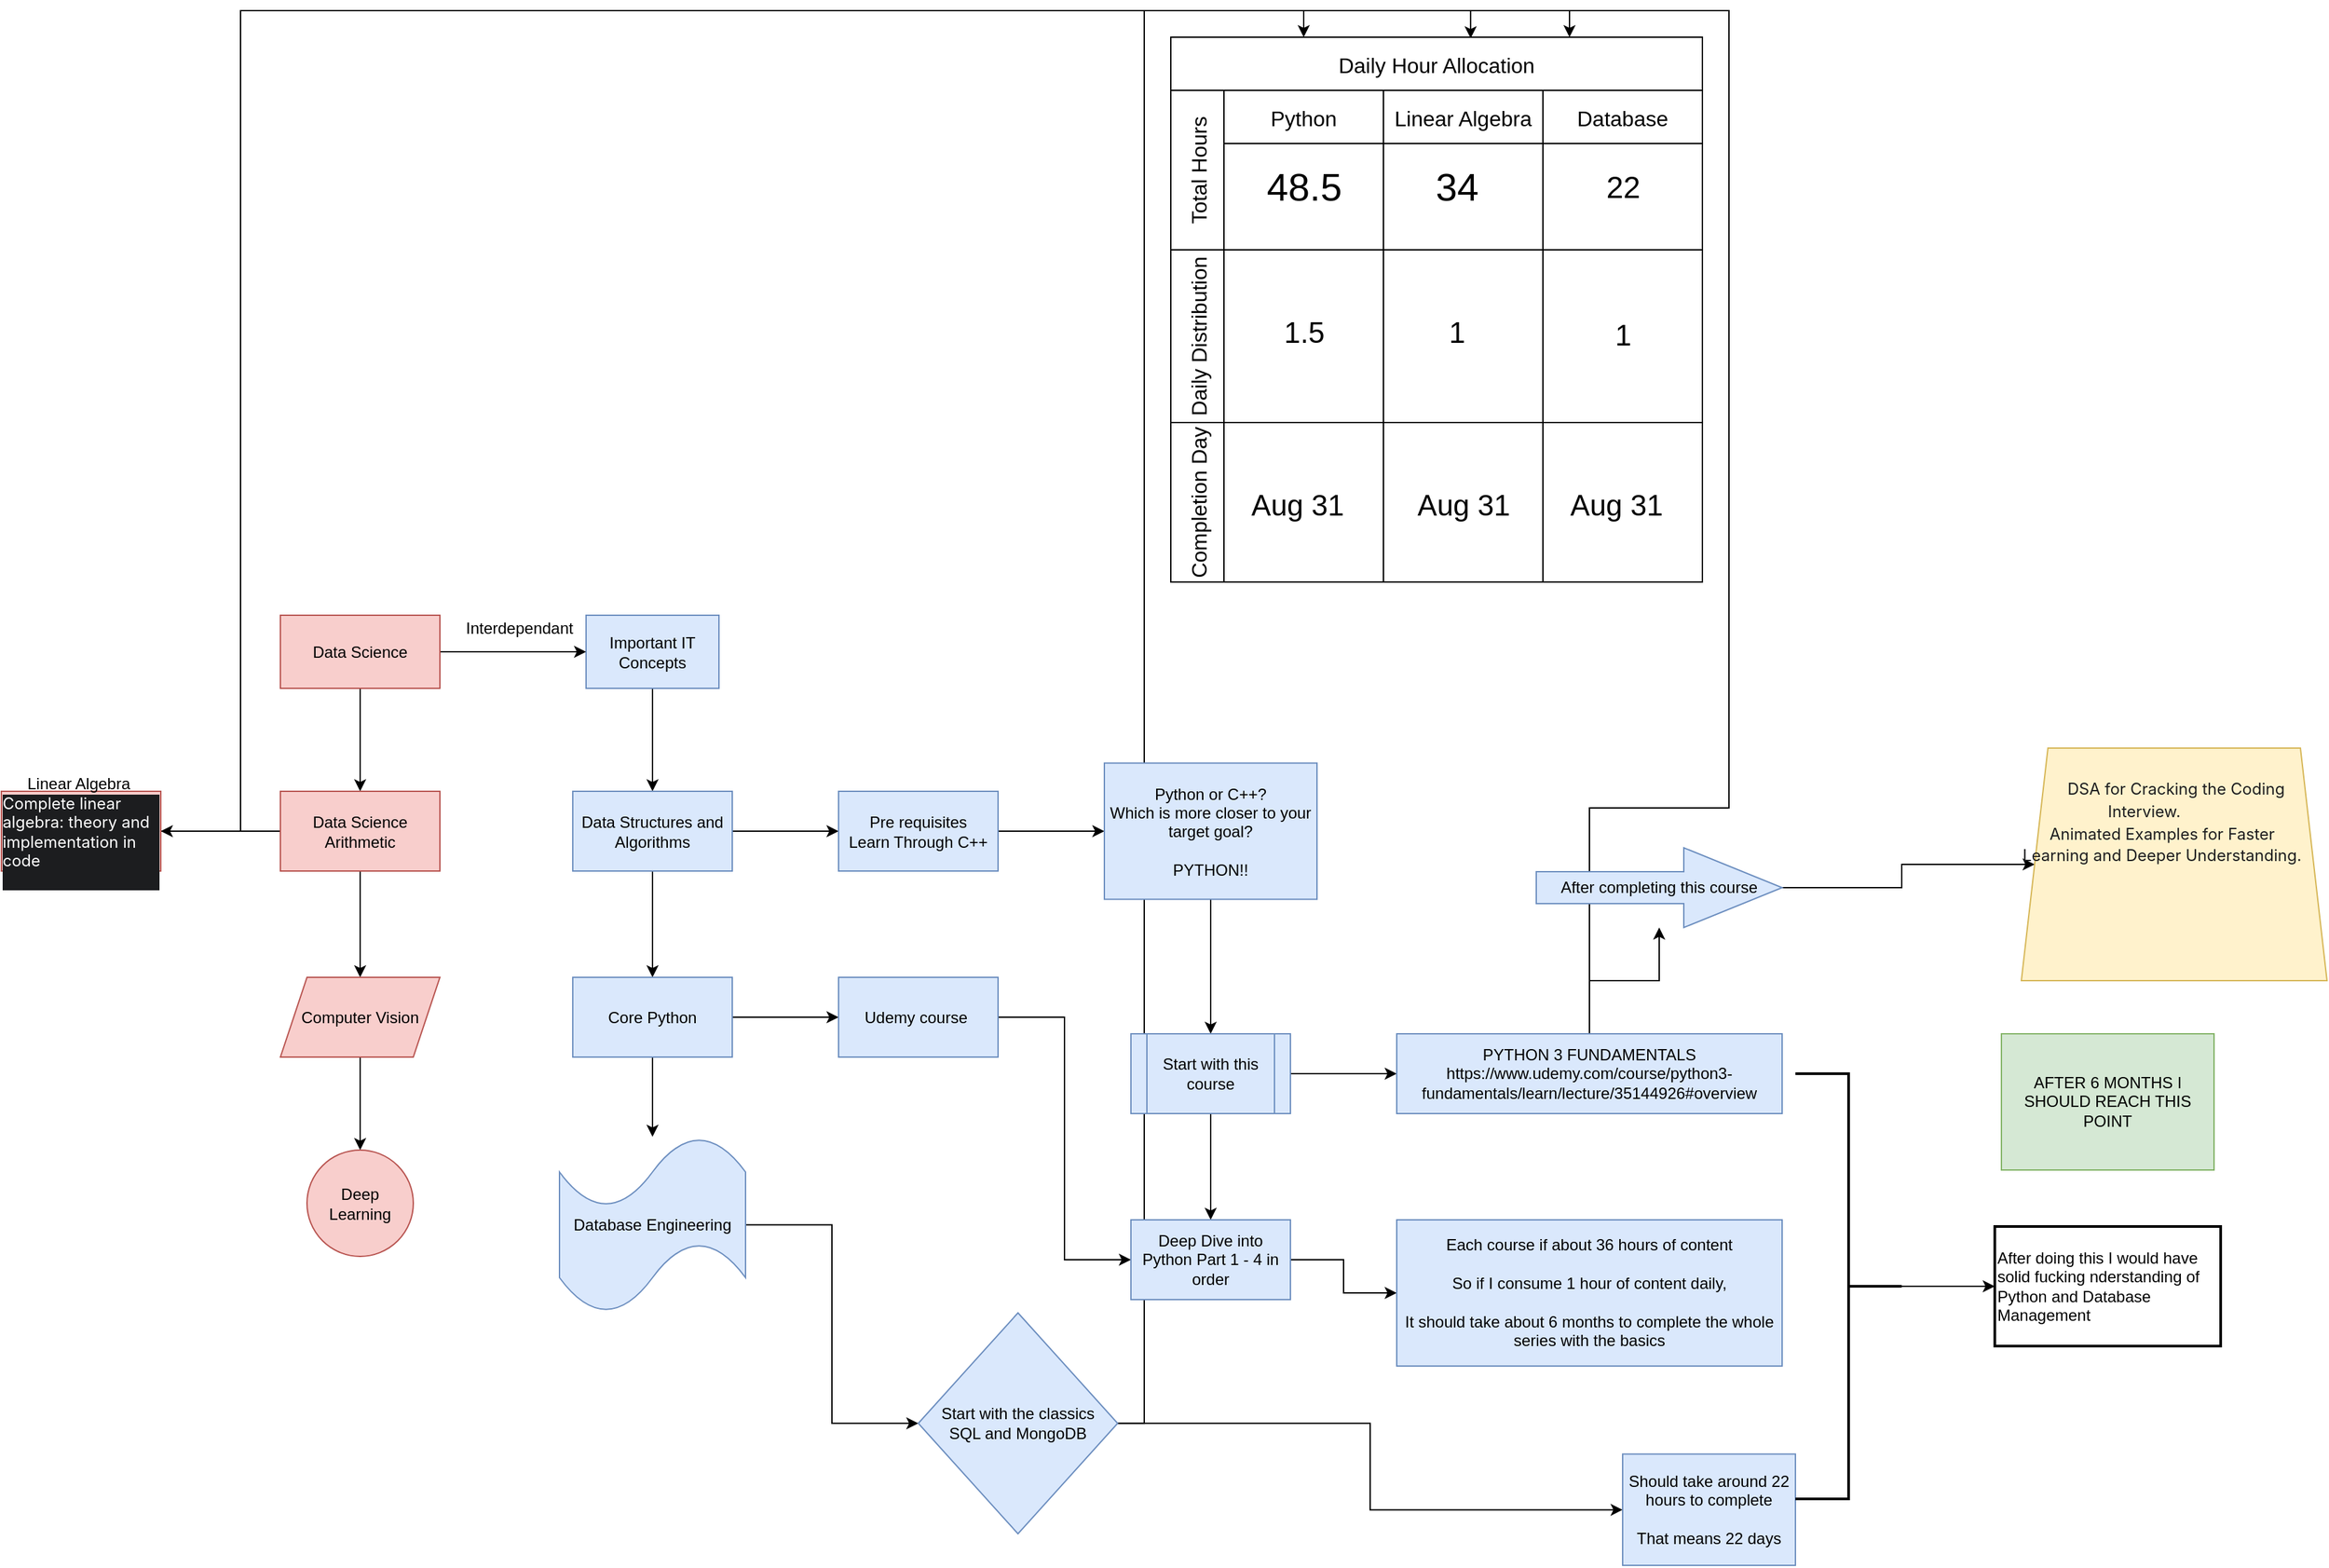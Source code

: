 <mxfile version="21.6.5" type="github">
  <diagram name="Page-1" id="EQsBDep9IQR6B5dFmuFQ">
    <mxGraphModel dx="1909" dy="2233" grid="1" gridSize="10" guides="1" tooltips="1" connect="1" arrows="1" fold="1" page="1" pageScale="1" pageWidth="850" pageHeight="1100" math="0" shadow="0">
      <root>
        <mxCell id="0" />
        <mxCell id="1" parent="0" />
        <mxCell id="0RDKALw-rvi0lFaXy5is-5" value="" style="edgeStyle=orthogonalEdgeStyle;rounded=0;orthogonalLoop=1;jettySize=auto;html=1;" parent="1" source="0RDKALw-rvi0lFaXy5is-1" target="0RDKALw-rvi0lFaXy5is-4" edge="1">
          <mxGeometry relative="1" as="geometry" />
        </mxCell>
        <mxCell id="0RDKALw-rvi0lFaXy5is-1" value="Important IT Concepts" style="text;html=1;strokeColor=#6c8ebf;fillColor=#dae8fc;align=center;verticalAlign=middle;whiteSpace=wrap;rounded=0;" parent="1" vertex="1">
          <mxGeometry x="470" y="75" width="100" height="55" as="geometry" />
        </mxCell>
        <mxCell id="0RDKALw-rvi0lFaXy5is-13" value="" style="edgeStyle=orthogonalEdgeStyle;rounded=0;orthogonalLoop=1;jettySize=auto;html=1;" parent="1" source="0RDKALw-rvi0lFaXy5is-2" target="0RDKALw-rvi0lFaXy5is-12" edge="1">
          <mxGeometry relative="1" as="geometry" />
        </mxCell>
        <mxCell id="0RDKALw-rvi0lFaXy5is-18" value="" style="edgeStyle=orthogonalEdgeStyle;rounded=0;orthogonalLoop=1;jettySize=auto;html=1;" parent="1" source="0RDKALw-rvi0lFaXy5is-2" target="0RDKALw-rvi0lFaXy5is-1" edge="1">
          <mxGeometry relative="1" as="geometry" />
        </mxCell>
        <mxCell id="0RDKALw-rvi0lFaXy5is-2" value="Data Science" style="text;html=1;strokeColor=#b85450;fillColor=#f8cecc;align=center;verticalAlign=middle;whiteSpace=wrap;rounded=0;" parent="1" vertex="1">
          <mxGeometry x="240" y="75" width="120" height="55" as="geometry" />
        </mxCell>
        <mxCell id="0RDKALw-rvi0lFaXy5is-7" value="" style="edgeStyle=orthogonalEdgeStyle;rounded=0;orthogonalLoop=1;jettySize=auto;html=1;" parent="1" source="0RDKALw-rvi0lFaXy5is-4" target="0RDKALw-rvi0lFaXy5is-6" edge="1">
          <mxGeometry relative="1" as="geometry" />
        </mxCell>
        <mxCell id="0RDKALw-rvi0lFaXy5is-9" value="" style="edgeStyle=orthogonalEdgeStyle;rounded=0;orthogonalLoop=1;jettySize=auto;html=1;" parent="1" source="0RDKALw-rvi0lFaXy5is-4" target="0RDKALw-rvi0lFaXy5is-8" edge="1">
          <mxGeometry relative="1" as="geometry" />
        </mxCell>
        <mxCell id="0RDKALw-rvi0lFaXy5is-4" value="Data Structures and Algorithms" style="rounded=0;whiteSpace=wrap;html=1;fillColor=#dae8fc;strokeColor=#6c8ebf;gradientColor=none;" parent="1" vertex="1">
          <mxGeometry x="460" y="207.5" width="120" height="60" as="geometry" />
        </mxCell>
        <mxCell id="ibuRCf_rvzNH-uY2fulE-2" value="" style="edgeStyle=orthogonalEdgeStyle;rounded=0;orthogonalLoop=1;jettySize=auto;html=1;" parent="1" source="0RDKALw-rvi0lFaXy5is-6" target="ibuRCf_rvzNH-uY2fulE-1" edge="1">
          <mxGeometry relative="1" as="geometry" />
        </mxCell>
        <mxCell id="0RDKALw-rvi0lFaXy5is-6" value="Pre requisites&lt;br&gt;Learn Through C++" style="whiteSpace=wrap;html=1;fillColor=#dae8fc;strokeColor=#6c8ebf;rounded=0;gradientColor=none;" parent="1" vertex="1">
          <mxGeometry x="660" y="207.5" width="120" height="60" as="geometry" />
        </mxCell>
        <mxCell id="0RDKALw-rvi0lFaXy5is-11" value="" style="edgeStyle=orthogonalEdgeStyle;rounded=0;orthogonalLoop=1;jettySize=auto;html=1;" parent="1" source="0RDKALw-rvi0lFaXy5is-8" target="0RDKALw-rvi0lFaXy5is-10" edge="1">
          <mxGeometry relative="1" as="geometry" />
        </mxCell>
        <mxCell id="0RDKALw-rvi0lFaXy5is-21" value="" style="edgeStyle=orthogonalEdgeStyle;rounded=0;orthogonalLoop=1;jettySize=auto;html=1;" parent="1" source="0RDKALw-rvi0lFaXy5is-8" target="0RDKALw-rvi0lFaXy5is-20" edge="1">
          <mxGeometry relative="1" as="geometry" />
        </mxCell>
        <mxCell id="0RDKALw-rvi0lFaXy5is-8" value="Core Python" style="whiteSpace=wrap;html=1;fillColor=#dae8fc;strokeColor=#6c8ebf;rounded=0;gradientColor=none;" parent="1" vertex="1">
          <mxGeometry x="460" y="347.5" width="120" height="60" as="geometry" />
        </mxCell>
        <mxCell id="ibuRCf_rvzNH-uY2fulE-13" style="edgeStyle=orthogonalEdgeStyle;rounded=0;orthogonalLoop=1;jettySize=auto;html=1;entryX=0;entryY=0.5;entryDx=0;entryDy=0;" parent="1" source="0RDKALw-rvi0lFaXy5is-10" target="ibuRCf_rvzNH-uY2fulE-7" edge="1">
          <mxGeometry relative="1" as="geometry" />
        </mxCell>
        <mxCell id="0RDKALw-rvi0lFaXy5is-10" value="Udemy course&amp;nbsp;" style="whiteSpace=wrap;html=1;fillColor=#dae8fc;strokeColor=#6c8ebf;rounded=0;gradientColor=none;" parent="1" vertex="1">
          <mxGeometry x="660" y="347.5" width="120" height="60" as="geometry" />
        </mxCell>
        <mxCell id="0RDKALw-rvi0lFaXy5is-15" value="" style="edgeStyle=orthogonalEdgeStyle;rounded=0;orthogonalLoop=1;jettySize=auto;html=1;" parent="1" source="0RDKALw-rvi0lFaXy5is-12" target="0RDKALw-rvi0lFaXy5is-14" edge="1">
          <mxGeometry relative="1" as="geometry" />
        </mxCell>
        <mxCell id="CLA-aDr7EO2alHnT2nJv-2" value="" style="edgeStyle=orthogonalEdgeStyle;rounded=0;orthogonalLoop=1;jettySize=auto;html=1;" edge="1" parent="1" source="0RDKALw-rvi0lFaXy5is-12" target="CLA-aDr7EO2alHnT2nJv-1">
          <mxGeometry relative="1" as="geometry" />
        </mxCell>
        <mxCell id="0RDKALw-rvi0lFaXy5is-12" value="Data Science Arithmetic" style="whiteSpace=wrap;html=1;fillColor=#f8cecc;strokeColor=#b85450;gradientColor=none;rounded=0;" parent="1" vertex="1">
          <mxGeometry x="240" y="207.5" width="120" height="60" as="geometry" />
        </mxCell>
        <mxCell id="0RDKALw-rvi0lFaXy5is-17" value="" style="edgeStyle=orthogonalEdgeStyle;rounded=0;orthogonalLoop=1;jettySize=auto;html=1;" parent="1" source="0RDKALw-rvi0lFaXy5is-14" target="0RDKALw-rvi0lFaXy5is-16" edge="1">
          <mxGeometry relative="1" as="geometry" />
        </mxCell>
        <mxCell id="0RDKALw-rvi0lFaXy5is-14" value="Computer Vision" style="shape=parallelogram;perimeter=parallelogramPerimeter;whiteSpace=wrap;html=1;fixedSize=1;fillColor=#f8cecc;strokeColor=#b85450;gradientColor=none;rounded=0;" parent="1" vertex="1">
          <mxGeometry x="240" y="347.5" width="120" height="60" as="geometry" />
        </mxCell>
        <mxCell id="0RDKALw-rvi0lFaXy5is-16" value="Deep Learning" style="ellipse;whiteSpace=wrap;html=1;fillColor=#f8cecc;strokeColor=#b85450;gradientColor=none;rounded=0;" parent="1" vertex="1">
          <mxGeometry x="260" y="477.5" width="80" height="80" as="geometry" />
        </mxCell>
        <mxCell id="0RDKALw-rvi0lFaXy5is-19" value="Interdependant" style="text;html=1;strokeColor=none;fillColor=none;align=center;verticalAlign=middle;whiteSpace=wrap;rounded=0;" parent="1" vertex="1">
          <mxGeometry x="390" y="70" width="60" height="30" as="geometry" />
        </mxCell>
        <mxCell id="ibuRCf_rvzNH-uY2fulE-15" value="" style="edgeStyle=orthogonalEdgeStyle;rounded=0;orthogonalLoop=1;jettySize=auto;html=1;" parent="1" source="0RDKALw-rvi0lFaXy5is-20" target="ibuRCf_rvzNH-uY2fulE-14" edge="1">
          <mxGeometry relative="1" as="geometry" />
        </mxCell>
        <mxCell id="0RDKALw-rvi0lFaXy5is-20" value="Database Engineering" style="shape=tape;whiteSpace=wrap;html=1;fillColor=#dae8fc;strokeColor=#6c8ebf;rounded=0;gradientColor=none;" parent="1" vertex="1">
          <mxGeometry x="450" y="467.5" width="140" height="132.5" as="geometry" />
        </mxCell>
        <mxCell id="ibuRCf_rvzNH-uY2fulE-6" value="" style="edgeStyle=orthogonalEdgeStyle;rounded=0;orthogonalLoop=1;jettySize=auto;html=1;" parent="1" source="ibuRCf_rvzNH-uY2fulE-3" target="ibuRCf_rvzNH-uY2fulE-5" edge="1">
          <mxGeometry relative="1" as="geometry" />
        </mxCell>
        <mxCell id="ibuRCf_rvzNH-uY2fulE-29" value="" style="edgeStyle=orthogonalEdgeStyle;rounded=0;orthogonalLoop=1;jettySize=auto;html=1;" parent="1" source="ibuRCf_rvzNH-uY2fulE-5" target="ibuRCf_rvzNH-uY2fulE-28" edge="1">
          <mxGeometry relative="1" as="geometry" />
        </mxCell>
        <mxCell id="CLA-aDr7EO2alHnT2nJv-23" style="edgeStyle=orthogonalEdgeStyle;rounded=0;orthogonalLoop=1;jettySize=auto;html=1;entryX=0.25;entryY=0;entryDx=0;entryDy=0;" edge="1" parent="1" source="ibuRCf_rvzNH-uY2fulE-5" target="CLA-aDr7EO2alHnT2nJv-7">
          <mxGeometry relative="1" as="geometry" />
        </mxCell>
        <mxCell id="ibuRCf_rvzNH-uY2fulE-5" value="PYTHON 3 FUNDAMENTALS&lt;br&gt;https://www.udemy.com/course/python3-fundamentals/learn/lecture/35144926#overview" style="whiteSpace=wrap;html=1;fillColor=#dae8fc;strokeColor=#6c8ebf;rounded=0;gradientColor=none;" parent="1" vertex="1">
          <mxGeometry x="1080" y="390" width="290" height="60" as="geometry" />
        </mxCell>
        <mxCell id="ibuRCf_rvzNH-uY2fulE-12" value="" style="edgeStyle=orthogonalEdgeStyle;rounded=0;orthogonalLoop=1;jettySize=auto;html=1;" parent="1" source="ibuRCf_rvzNH-uY2fulE-7" target="ibuRCf_rvzNH-uY2fulE-11" edge="1">
          <mxGeometry relative="1" as="geometry" />
        </mxCell>
        <mxCell id="ibuRCf_rvzNH-uY2fulE-11" value="Each course if about 36 hours of content&lt;br&gt;&lt;br&gt;So if I consume 1 hour of content daily,&lt;br&gt;&lt;br&gt;It should take about 6 months to complete the whole series with the basics" style="whiteSpace=wrap;html=1;fillColor=#dae8fc;strokeColor=#6c8ebf;rounded=0;gradientColor=none;" parent="1" vertex="1">
          <mxGeometry x="1080" y="530" width="290" height="110" as="geometry" />
        </mxCell>
        <mxCell id="CLA-aDr7EO2alHnT2nJv-26" style="edgeStyle=orthogonalEdgeStyle;rounded=0;orthogonalLoop=1;jettySize=auto;html=1;entryX=0.75;entryY=0;entryDx=0;entryDy=0;" edge="1" parent="1" source="ibuRCf_rvzNH-uY2fulE-14" target="CLA-aDr7EO2alHnT2nJv-7">
          <mxGeometry relative="1" as="geometry" />
        </mxCell>
        <mxCell id="ibuRCf_rvzNH-uY2fulE-17" value="" style="edgeStyle=orthogonalEdgeStyle;rounded=0;orthogonalLoop=1;jettySize=auto;html=1;" parent="1" source="ibuRCf_rvzNH-uY2fulE-14" target="ibuRCf_rvzNH-uY2fulE-16" edge="1">
          <mxGeometry relative="1" as="geometry" />
        </mxCell>
        <mxCell id="ibuRCf_rvzNH-uY2fulE-14" value="Start with the classics&lt;br&gt;SQL and MongoDB" style="rhombus;whiteSpace=wrap;html=1;fillColor=#dae8fc;strokeColor=#6c8ebf;rounded=0;gradientColor=none;" parent="1" vertex="1">
          <mxGeometry x="720" y="600" width="150" height="166.25" as="geometry" />
        </mxCell>
        <mxCell id="ibuRCf_rvzNH-uY2fulE-16" value="Should take around 22 hours to complete&lt;br&gt;&lt;br&gt;That means 22 days" style="whiteSpace=wrap;html=1;fillColor=#dae8fc;strokeColor=#6c8ebf;rounded=0;gradientColor=none;" parent="1" vertex="1">
          <mxGeometry x="1250" y="706.25" width="130" height="83.76" as="geometry" />
        </mxCell>
        <mxCell id="ibuRCf_rvzNH-uY2fulE-26" value="" style="edgeStyle=orthogonalEdgeStyle;rounded=0;orthogonalLoop=1;jettySize=auto;html=1;" parent="1" source="ibuRCf_rvzNH-uY2fulE-18" target="ibuRCf_rvzNH-uY2fulE-25" edge="1">
          <mxGeometry relative="1" as="geometry" />
        </mxCell>
        <mxCell id="ibuRCf_rvzNH-uY2fulE-18" value="" style="strokeWidth=2;html=1;shape=mxgraph.flowchart.annotation_2;align=left;labelPosition=right;pointerEvents=1;direction=north;rotation=-90;" parent="1" vertex="1">
          <mxGeometry x="1260" y="540" width="320" height="80" as="geometry" />
        </mxCell>
        <mxCell id="ibuRCf_rvzNH-uY2fulE-25" value="After doing this I would have solid fucking nderstanding of Python and Database Management" style="whiteSpace=wrap;html=1;align=left;strokeWidth=2;" parent="1" vertex="1">
          <mxGeometry x="1530" y="535" width="170" height="90" as="geometry" />
        </mxCell>
        <mxCell id="ibuRCf_rvzNH-uY2fulE-27" value="AFTER 6 MONTHS I SHOULD REACH THIS POINT" style="whiteSpace=wrap;html=1;fillColor=#d5e8d4;strokeColor=#82b366;rounded=0;" parent="1" vertex="1">
          <mxGeometry x="1535" y="390" width="160" height="102.5" as="geometry" />
        </mxCell>
        <mxCell id="CLA-aDr7EO2alHnT2nJv-24" style="edgeStyle=orthogonalEdgeStyle;rounded=0;orthogonalLoop=1;jettySize=auto;html=1;entryX=0.564;entryY=0.002;entryDx=0;entryDy=0;entryPerimeter=0;" edge="1" parent="1" source="CLA-aDr7EO2alHnT2nJv-1" target="CLA-aDr7EO2alHnT2nJv-7">
          <mxGeometry relative="1" as="geometry">
            <Array as="points">
              <mxPoint x="210" y="238" />
              <mxPoint x="210" y="-380" />
              <mxPoint x="1136" y="-380" />
            </Array>
          </mxGeometry>
        </mxCell>
        <mxCell id="ibuRCf_rvzNH-uY2fulE-31" value="" style="edgeStyle=orthogonalEdgeStyle;rounded=0;orthogonalLoop=1;jettySize=auto;html=1;" parent="1" source="ibuRCf_rvzNH-uY2fulE-28" target="ibuRCf_rvzNH-uY2fulE-30" edge="1">
          <mxGeometry relative="1" as="geometry" />
        </mxCell>
        <mxCell id="ibuRCf_rvzNH-uY2fulE-28" value="After completing this course" style="shape=singleArrow;whiteSpace=wrap;html=1;arrowWidth=0.4;arrowSize=0.4;fillColor=#dae8fc;strokeColor=#6c8ebf;rounded=0;gradientColor=none;" parent="1" vertex="1">
          <mxGeometry x="1185" y="250" width="185" height="60" as="geometry" />
        </mxCell>
        <mxCell id="ibuRCf_rvzNH-uY2fulE-30" value="&lt;div style=&quot;box-sizing: border-box; margin: 0px 0px 2.4rem; padding: 0px; font-family: &amp;quot;Udemy Sans&amp;quot;, &amp;quot;SF Pro Text&amp;quot;, -apple-system, BlinkMacSystemFont, Roboto, &amp;quot;Segoe UI&amp;quot;, Helvetica, Arial, sans-serif, &amp;quot;Apple Color Emoji&amp;quot;, &amp;quot;Segoe UI Emoji&amp;quot;, &amp;quot;Segoe UI Symbol&amp;quot;; line-height: 1.4; color: rgb(28, 29, 31); text-align: start;&quot; data-purpose=&quot;title&quot; class=&quot;ud-text-md course-lead--course-title--2LxK6&quot;&gt;&lt;font style=&quot;font-size: 12px;&quot;&gt;&amp;nbsp; &amp;nbsp; &amp;nbsp; &amp;nbsp; &amp;nbsp; DSA for Cracking the Coding&amp;nbsp; &amp;nbsp; &amp;nbsp; &amp;nbsp; &amp;nbsp; &amp;nbsp; &amp;nbsp; &amp;nbsp; &amp;nbsp; &amp;nbsp; &amp;nbsp; &amp;nbsp; &amp;nbsp; &amp;nbsp; &amp;nbsp;Interview. &lt;br&gt;&amp;nbsp; &amp;nbsp; &amp;nbsp; Animated Examples for Faster Learning and Deeper Understanding.&lt;/font&gt;&lt;/div&gt;&lt;div style=&quot;box-sizing: border-box; margin: 0px 0px 1.6rem; padding: 0px; display: flex; color: rgb(28, 29, 31); font-family: &amp;quot;Udemy Sans&amp;quot;, &amp;quot;SF Pro Text&amp;quot;, -apple-system, BlinkMacSystemFont, Roboto, &amp;quot;Segoe UI&amp;quot;, Helvetica, Arial, sans-serif, &amp;quot;Apple Color Emoji&amp;quot;, &amp;quot;Segoe UI Emoji&amp;quot;, &amp;quot;Segoe UI Symbol&amp;quot;; font-size: 16px; text-align: start;&quot; data-purpose=&quot;course-stats&quot; class=&quot;course-lead--course-stats--2Szo- course-stats--course-stats--2KMtP&quot;&gt;&lt;div style=&quot;box-sizing: border-box; margin: 0px; padding: 0px;&quot;&gt;&lt;/div&gt;&lt;/div&gt;" style="shape=trapezoid;perimeter=trapezoidPerimeter;whiteSpace=wrap;html=1;fixedSize=1;fillColor=#fff2cc;strokeColor=#d6b656;rounded=0;" parent="1" vertex="1">
          <mxGeometry x="1550" y="175" width="230" height="175" as="geometry" />
        </mxCell>
        <mxCell id="CLA-aDr7EO2alHnT2nJv-1" value="Linear Algebra&amp;nbsp;&lt;br&gt;&lt;h1 style=&quot;box-sizing: border-box; margin: 0px; padding: 0px; font-size: inherit; font-weight: 400; max-width: 60rem; color: rgb(255, 255, 255); font-family: &amp;quot;Udemy Sans&amp;quot;, &amp;quot;SF Pro Text&amp;quot;, -apple-system, BlinkMacSystemFont, Roboto, &amp;quot;Segoe UI&amp;quot;, Helvetica, Arial, sans-serif, &amp;quot;Apple Color Emoji&amp;quot;, &amp;quot;Segoe UI Emoji&amp;quot;, &amp;quot;Segoe UI Symbol&amp;quot;; text-align: start; background-color: rgb(28, 29, 31);&quot; class=&quot;header--course-title--tHmMe&quot; data-purpose=&quot;course-header-title&quot;&gt;Complete linear algebra: theory and implementation in code&lt;div&gt;&lt;br&gt;&lt;/div&gt;&lt;/h1&gt;" style="whiteSpace=wrap;html=1;fillColor=#f8cecc;strokeColor=#b85450;gradientColor=none;rounded=0;" vertex="1" parent="1">
          <mxGeometry x="30" y="207.5" width="120" height="60" as="geometry" />
        </mxCell>
        <mxCell id="CLA-aDr7EO2alHnT2nJv-7" value="Daily Hour Allocation" style="shape=table;childLayout=tableLayout;startSize=40;collapsible=0;recursiveResize=0;expand=0;fontSize=16;" vertex="1" parent="1">
          <mxGeometry x="910" y="-360" width="400" height="410" as="geometry" />
        </mxCell>
        <mxCell id="CLA-aDr7EO2alHnT2nJv-8" value="Total Hours" style="shape=tableRow;horizontal=0;swimlaneHead=0;swimlaneBody=0;top=0;left=0;strokeColor=inherit;bottom=0;right=0;dropTarget=0;fontStyle=0;fillColor=none;points=[[0,0.5],[1,0.5]];portConstraint=eastwest;startSize=40;collapsible=0;recursiveResize=0;expand=0;fontSize=16;" vertex="1" parent="CLA-aDr7EO2alHnT2nJv-7">
          <mxGeometry y="40" width="400" height="120" as="geometry" />
        </mxCell>
        <mxCell id="CLA-aDr7EO2alHnT2nJv-9" value="Python" style="swimlane;swimlaneHead=0;swimlaneBody=0;fontStyle=0;strokeColor=inherit;connectable=0;fillColor=none;startSize=40;collapsible=0;recursiveResize=0;expand=0;fontSize=16;" vertex="1" parent="CLA-aDr7EO2alHnT2nJv-8">
          <mxGeometry x="40" width="120" height="120" as="geometry">
            <mxRectangle width="120" height="120" as="alternateBounds" />
          </mxGeometry>
        </mxCell>
        <mxCell id="CLA-aDr7EO2alHnT2nJv-10" value="Linear Algebra" style="swimlane;swimlaneHead=0;swimlaneBody=0;fontStyle=0;strokeColor=inherit;connectable=0;fillColor=none;startSize=40;collapsible=0;recursiveResize=0;expand=0;fontSize=16;" vertex="1" parent="CLA-aDr7EO2alHnT2nJv-8">
          <mxGeometry x="160" width="120" height="120" as="geometry">
            <mxRectangle width="120" height="120" as="alternateBounds" />
          </mxGeometry>
        </mxCell>
        <mxCell id="CLA-aDr7EO2alHnT2nJv-21" value="34" style="text;html=1;align=center;verticalAlign=middle;resizable=0;points=[];autosize=1;strokeColor=none;fillColor=none;fontSize=29;" vertex="1" parent="CLA-aDr7EO2alHnT2nJv-10">
          <mxGeometry x="25" y="48" width="60" height="50" as="geometry" />
        </mxCell>
        <mxCell id="CLA-aDr7EO2alHnT2nJv-11" value="Database" style="swimlane;swimlaneHead=0;swimlaneBody=0;fontStyle=0;strokeColor=inherit;connectable=0;fillColor=none;startSize=40;collapsible=0;recursiveResize=0;expand=0;fontSize=16;" vertex="1" parent="CLA-aDr7EO2alHnT2nJv-8">
          <mxGeometry x="280" width="120" height="120" as="geometry">
            <mxRectangle width="120" height="120" as="alternateBounds" />
          </mxGeometry>
        </mxCell>
        <mxCell id="CLA-aDr7EO2alHnT2nJv-12" value="Daily Distribution" style="shape=tableRow;horizontal=0;swimlaneHead=0;swimlaneBody=0;top=0;left=0;strokeColor=inherit;bottom=0;right=0;dropTarget=0;fontStyle=0;fillColor=none;points=[[0,0.5],[1,0.5]];portConstraint=eastwest;startSize=40;collapsible=0;recursiveResize=0;expand=0;fontSize=16;" vertex="1" parent="CLA-aDr7EO2alHnT2nJv-7">
          <mxGeometry y="160" width="400" height="130" as="geometry" />
        </mxCell>
        <mxCell id="CLA-aDr7EO2alHnT2nJv-13" value="" style="swimlane;swimlaneHead=0;swimlaneBody=0;fontStyle=0;connectable=0;strokeColor=inherit;fillColor=none;startSize=0;collapsible=0;recursiveResize=0;expand=0;fontSize=16;" vertex="1" parent="CLA-aDr7EO2alHnT2nJv-12">
          <mxGeometry x="40" width="120" height="130" as="geometry">
            <mxRectangle width="120" height="130" as="alternateBounds" />
          </mxGeometry>
        </mxCell>
        <mxCell id="CLA-aDr7EO2alHnT2nJv-27" value="1.5" style="text;html=1;align=center;verticalAlign=middle;resizable=0;points=[];autosize=1;strokeColor=none;fillColor=none;fontSize=22;" vertex="1" parent="CLA-aDr7EO2alHnT2nJv-13">
          <mxGeometry x="35" y="43" width="50" height="40" as="geometry" />
        </mxCell>
        <mxCell id="CLA-aDr7EO2alHnT2nJv-14" value="" style="swimlane;swimlaneHead=0;swimlaneBody=0;fontStyle=0;connectable=0;strokeColor=inherit;fillColor=none;startSize=0;collapsible=0;recursiveResize=0;expand=0;fontSize=16;" vertex="1" parent="CLA-aDr7EO2alHnT2nJv-12">
          <mxGeometry x="160" width="120" height="130" as="geometry">
            <mxRectangle width="120" height="130" as="alternateBounds" />
          </mxGeometry>
        </mxCell>
        <mxCell id="CLA-aDr7EO2alHnT2nJv-28" value="1" style="text;html=1;align=center;verticalAlign=middle;resizable=0;points=[];autosize=1;strokeColor=none;fillColor=none;fontSize=22;" vertex="1" parent="CLA-aDr7EO2alHnT2nJv-14">
          <mxGeometry x="35" y="43" width="40" height="40" as="geometry" />
        </mxCell>
        <mxCell id="CLA-aDr7EO2alHnT2nJv-15" value="" style="swimlane;swimlaneHead=0;swimlaneBody=0;fontStyle=0;connectable=0;strokeColor=inherit;fillColor=none;startSize=0;collapsible=0;recursiveResize=0;expand=0;fontSize=16;" vertex="1" parent="CLA-aDr7EO2alHnT2nJv-12">
          <mxGeometry x="280" width="120" height="130" as="geometry">
            <mxRectangle width="120" height="130" as="alternateBounds" />
          </mxGeometry>
        </mxCell>
        <mxCell id="CLA-aDr7EO2alHnT2nJv-29" value="1" style="text;html=1;align=center;verticalAlign=middle;resizable=0;points=[];autosize=1;strokeColor=none;fillColor=none;fontSize=22;" vertex="1" parent="CLA-aDr7EO2alHnT2nJv-15">
          <mxGeometry x="40" y="45" width="40" height="40" as="geometry" />
        </mxCell>
        <mxCell id="CLA-aDr7EO2alHnT2nJv-16" value="Completion Day" style="shape=tableRow;horizontal=0;swimlaneHead=0;swimlaneBody=0;top=0;left=0;strokeColor=inherit;bottom=0;right=0;dropTarget=0;fontStyle=0;fillColor=none;points=[[0,0.5],[1,0.5]];portConstraint=eastwest;startSize=40;collapsible=0;recursiveResize=0;expand=0;fontSize=16;" vertex="1" parent="CLA-aDr7EO2alHnT2nJv-7">
          <mxGeometry y="290" width="400" height="120" as="geometry" />
        </mxCell>
        <mxCell id="CLA-aDr7EO2alHnT2nJv-17" value="" style="swimlane;swimlaneHead=0;swimlaneBody=0;fontStyle=0;connectable=0;strokeColor=inherit;fillColor=none;startSize=0;collapsible=0;recursiveResize=0;expand=0;fontSize=16;" vertex="1" parent="CLA-aDr7EO2alHnT2nJv-16">
          <mxGeometry x="40" width="120" height="120" as="geometry">
            <mxRectangle width="120" height="120" as="alternateBounds" />
          </mxGeometry>
        </mxCell>
        <mxCell id="CLA-aDr7EO2alHnT2nJv-30" value="Aug 31" style="text;html=1;align=center;verticalAlign=middle;resizable=0;points=[];autosize=1;strokeColor=none;fillColor=none;fontSize=22;" vertex="1" parent="CLA-aDr7EO2alHnT2nJv-17">
          <mxGeometry x="10" y="43" width="90" height="40" as="geometry" />
        </mxCell>
        <mxCell id="CLA-aDr7EO2alHnT2nJv-18" value="" style="swimlane;swimlaneHead=0;swimlaneBody=0;fontStyle=0;connectable=0;strokeColor=inherit;fillColor=none;startSize=0;collapsible=0;recursiveResize=0;expand=0;fontSize=16;" vertex="1" parent="CLA-aDr7EO2alHnT2nJv-16">
          <mxGeometry x="160" width="120" height="120" as="geometry">
            <mxRectangle width="120" height="120" as="alternateBounds" />
          </mxGeometry>
        </mxCell>
        <mxCell id="CLA-aDr7EO2alHnT2nJv-19" value="" style="swimlane;swimlaneHead=0;swimlaneBody=0;fontStyle=0;connectable=0;strokeColor=inherit;fillColor=none;startSize=0;collapsible=0;recursiveResize=0;expand=0;fontSize=16;" vertex="1" parent="CLA-aDr7EO2alHnT2nJv-16">
          <mxGeometry x="280" width="120" height="120" as="geometry">
            <mxRectangle width="120" height="120" as="alternateBounds" />
          </mxGeometry>
        </mxCell>
        <mxCell id="CLA-aDr7EO2alHnT2nJv-32" value="Aug 31" style="text;html=1;align=center;verticalAlign=middle;resizable=0;points=[];autosize=1;strokeColor=none;fillColor=none;fontSize=22;" vertex="1" parent="CLA-aDr7EO2alHnT2nJv-19">
          <mxGeometry x="10" y="43" width="90" height="40" as="geometry" />
        </mxCell>
        <mxCell id="CLA-aDr7EO2alHnT2nJv-20" value="48.5" style="text;html=1;align=center;verticalAlign=middle;resizable=0;points=[];autosize=1;strokeColor=none;fillColor=none;fontSize=29;" vertex="1" parent="1">
          <mxGeometry x="970" y="-272" width="80" height="50" as="geometry" />
        </mxCell>
        <mxCell id="CLA-aDr7EO2alHnT2nJv-22" value="22" style="text;html=1;align=center;verticalAlign=middle;resizable=0;points=[];autosize=1;strokeColor=none;fillColor=none;fontSize=23;" vertex="1" parent="1">
          <mxGeometry x="1225" y="-267" width="50" height="40" as="geometry" />
        </mxCell>
        <mxCell id="ibuRCf_rvzNH-uY2fulE-4" value="" style="edgeStyle=orthogonalEdgeStyle;rounded=0;orthogonalLoop=1;jettySize=auto;html=1;" parent="1" source="ibuRCf_rvzNH-uY2fulE-1" target="ibuRCf_rvzNH-uY2fulE-3" edge="1">
          <mxGeometry relative="1" as="geometry" />
        </mxCell>
        <mxCell id="ibuRCf_rvzNH-uY2fulE-1" value="Python or C++?&lt;br&gt;Which is more closer to your target goal?&lt;br&gt;&lt;br&gt;PYTHON!!" style="whiteSpace=wrap;html=1;fillColor=#dae8fc;strokeColor=#6c8ebf;rounded=0;gradientColor=none;" parent="1" vertex="1">
          <mxGeometry x="860" y="186.25" width="160" height="102.5" as="geometry" />
        </mxCell>
        <mxCell id="ibuRCf_rvzNH-uY2fulE-8" value="" style="edgeStyle=orthogonalEdgeStyle;rounded=0;orthogonalLoop=1;jettySize=auto;html=1;" parent="1" source="ibuRCf_rvzNH-uY2fulE-3" target="ibuRCf_rvzNH-uY2fulE-7" edge="1">
          <mxGeometry relative="1" as="geometry" />
        </mxCell>
        <mxCell id="ibuRCf_rvzNH-uY2fulE-3" value="Start with this course&lt;br&gt;" style="shape=process;whiteSpace=wrap;html=1;backgroundOutline=1;fillColor=#dae8fc;strokeColor=#6c8ebf;rounded=0;gradientColor=none;" parent="1" vertex="1">
          <mxGeometry x="880" y="390" width="120" height="60" as="geometry" />
        </mxCell>
        <mxCell id="ibuRCf_rvzNH-uY2fulE-7" value="Deep Dive into Python Part 1 - 4 in order" style="whiteSpace=wrap;html=1;fillColor=#dae8fc;strokeColor=#6c8ebf;rounded=0;gradientColor=none;" parent="1" vertex="1">
          <mxGeometry x="880" y="530" width="120" height="60" as="geometry" />
        </mxCell>
        <mxCell id="CLA-aDr7EO2alHnT2nJv-31" value="Aug 31" style="text;html=1;align=center;verticalAlign=middle;resizable=0;points=[];autosize=1;strokeColor=none;fillColor=none;fontSize=22;" vertex="1" parent="1">
          <mxGeometry x="1085" y="-27" width="90" height="40" as="geometry" />
        </mxCell>
      </root>
    </mxGraphModel>
  </diagram>
</mxfile>

